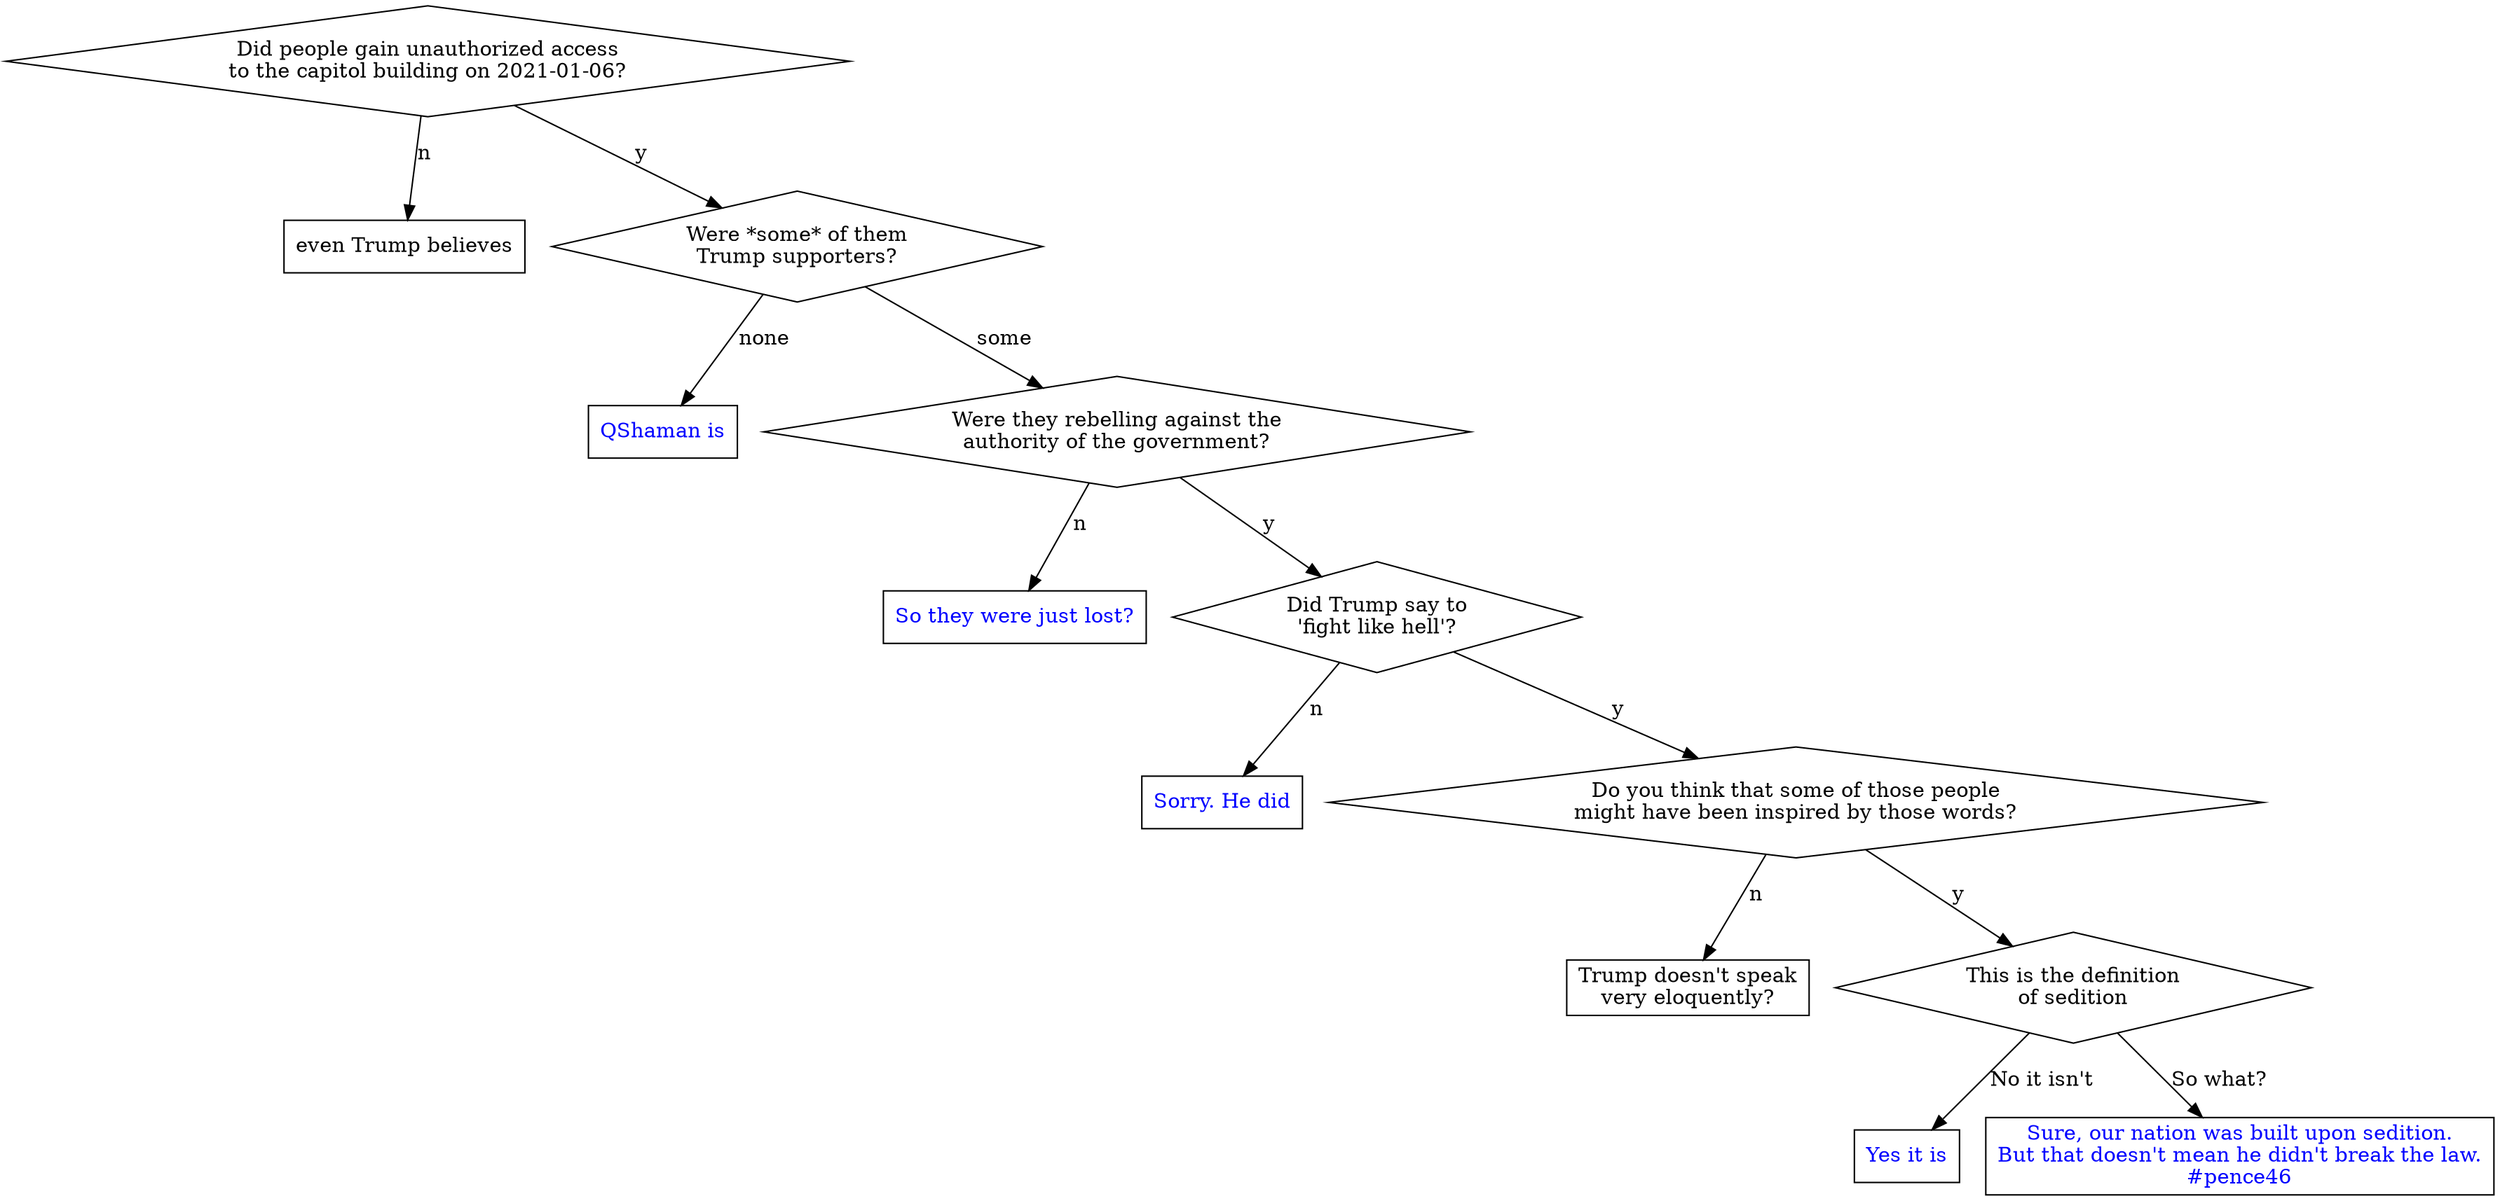 digraph breach {
  node [shape=diamond]
  happened [label="Did people gain unauthorized access\nto the capitol building on 2021-01-06?"]
  wow [shape=rectangle label="even Trump believes"]
  happened -> wow [label=n]
  supporters [label="Were *some* of them\nTrump supporters?"]
  happened -> supporters [label=y]
  none [shape=rectangle label="QShaman is" fontcolor=blue href="https://www.nbcnews.com/news/us-news/capitol-rioter-horned-hat-gloats-feds-work-identify-suspects-n1253392"]
  supporters -> none [label="none"]
  rebel [label="Were they rebelling against the\nauthority of the government?"]
  supporters -> rebel [label="some"]
  tourist [shape=rectangle label="So they were just lost?" fontcolor=blue href="https://www.forbes.com/sites/jackbrewster/2021/01/06/signs-podiums-tv-equipment-trump-supporters-loot-and-destroy-during-capitol-hill-takeover/?sh=b70b7961d7c6"]
  rebel -> tourist [label=n]
  quote [label="Did Trump say to\n'fight like hell'?"]
  rebel -> quote [label=y]
  video [shape=rectangle label="Sorry. He did" fontcolor=blue href="https://twitter.com/jacknicas/status/1346917022819524611"]
  quote -> video [label=n]
  incite [label="Do you think that some of those people\nmight have been inspired by those words?"]
  quote -> incite [label=y]
  motives [shape=rectagle label="Trump doesn't speak\nvery eloquently?"]
  incite -> motives [label=n]
  sedition [label="This is the definition\nof sedition"]
  incite -> sedition [label=y]
  dictionary [shape=rectangle label="Yes it is" fontcolor=blue href="https://www.dictionary.com/browse/sedition"]
  sedition -> dictionary [label="No it isn't"]
  victor [shape=rectangle label="Sure, our nation was built upon sedition.\nBut that doesn't mean he didn't break the law.\n#pence46" fontcolor=blue href="https://www.foxnews.com/politics/congress-certifies-bidens-electoral-college-victory-after-day-of-chaos-at-capitol"]
  sedition -> victor [label="So what?"]

}
